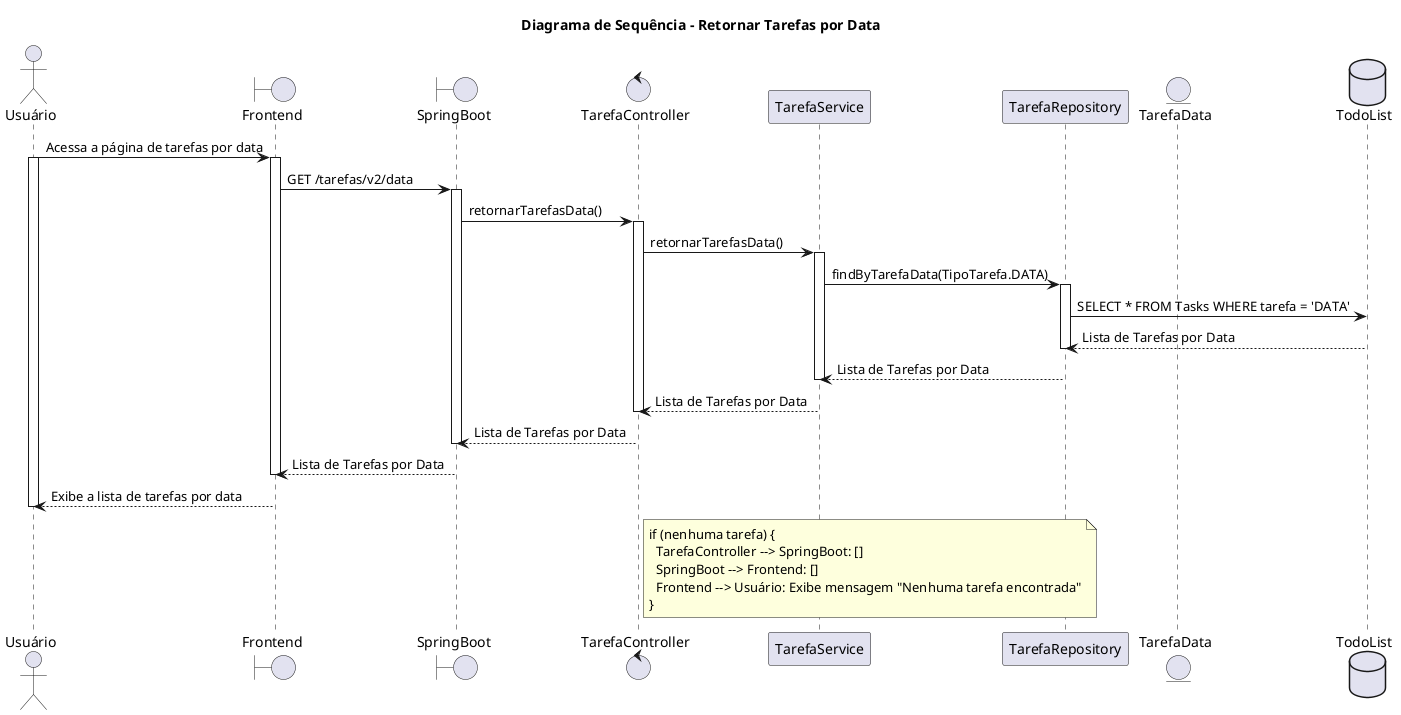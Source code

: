 @startuml
title Diagrama de Sequência - Retornar Tarefas por Data

actor Usuário
Boundary Frontend
Boundary SpringBoot
Control TarefaController
Participant TarefaService
Participant TarefaRepository
Entity TarefaData
Database TodoList

Usuário -> Frontend: Acessa a página de tarefas por data
activate Usuário
activate Frontend

Frontend -> SpringBoot: GET /tarefas/v2/data
activate SpringBoot

SpringBoot -> TarefaController: retornarTarefasData()
activate TarefaController

TarefaController -> TarefaService: retornarTarefasData()
activate TarefaService

TarefaService -> TarefaRepository: findByTarefaData(TipoTarefa.DATA)
activate TarefaRepository

TarefaRepository -> TodoList: SELECT * FROM Tasks WHERE tarefa = 'DATA'
TodoList --> TarefaRepository: Lista de Tarefas por Data
deactivate TarefaRepository

TarefaRepository --> TarefaService: Lista de Tarefas por Data
deactivate TarefaService

TarefaService --> TarefaController: Lista de Tarefas por Data
deactivate TarefaController

TarefaController --> SpringBoot: Lista de Tarefas por Data
deactivate SpringBoot

SpringBoot --> Frontend: Lista de Tarefas por Data
deactivate Frontend

Frontend --> Usuário: Exibe a lista de tarefas por data
deactivate Usuário

note right of TarefaController
if (nenhuma tarefa) {
  TarefaController --> SpringBoot: []
  SpringBoot --> Frontend: []
  Frontend --> Usuário: Exibe mensagem "Nenhuma tarefa encontrada"
}
end note
@enduml

